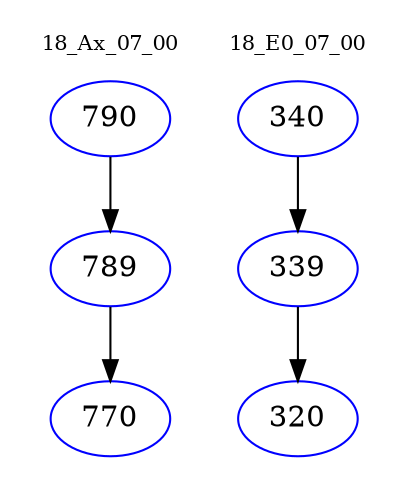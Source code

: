 digraph{
subgraph cluster_0 {
color = white
label = "18_Ax_07_00";
fontsize=10;
T0_790 [label="790", color="blue"]
T0_790 -> T0_789 [color="black"]
T0_789 [label="789", color="blue"]
T0_789 -> T0_770 [color="black"]
T0_770 [label="770", color="blue"]
}
subgraph cluster_1 {
color = white
label = "18_E0_07_00";
fontsize=10;
T1_340 [label="340", color="blue"]
T1_340 -> T1_339 [color="black"]
T1_339 [label="339", color="blue"]
T1_339 -> T1_320 [color="black"]
T1_320 [label="320", color="blue"]
}
}
